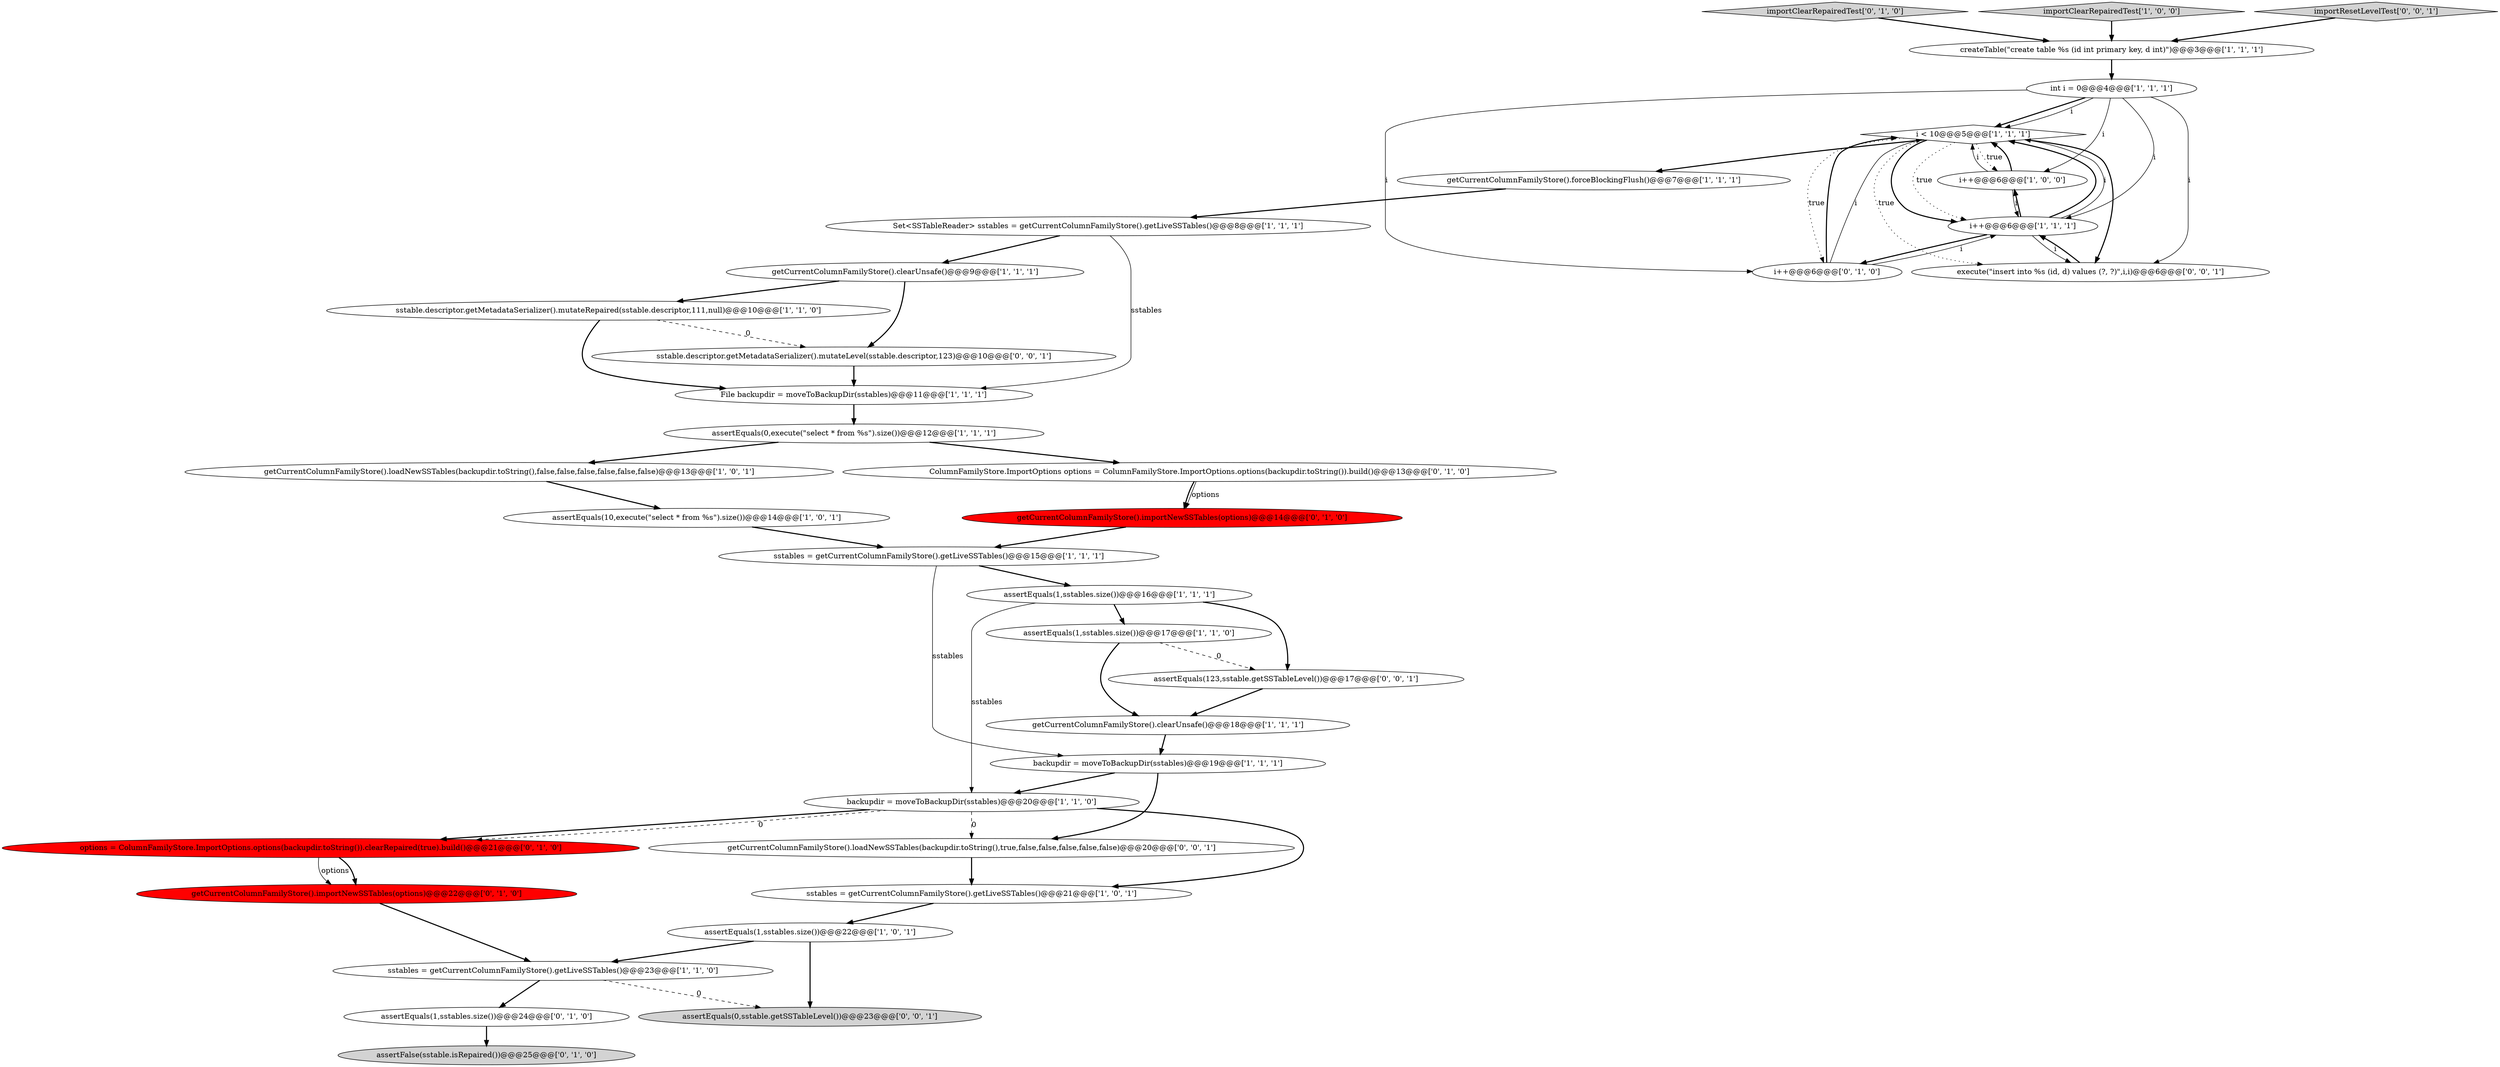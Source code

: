 digraph {
17 [style = filled, label = "sstables = getCurrentColumnFamilyStore().getLiveSSTables()@@@21@@@['1', '0', '1']", fillcolor = white, shape = ellipse image = "AAA0AAABBB1BBB"];
0 [style = filled, label = "i++@@@6@@@['1', '0', '0']", fillcolor = white, shape = ellipse image = "AAA0AAABBB1BBB"];
7 [style = filled, label = "sstables = getCurrentColumnFamilyStore().getLiveSSTables()@@@23@@@['1', '1', '0']", fillcolor = white, shape = ellipse image = "AAA0AAABBB1BBB"];
4 [style = filled, label = "Set<SSTableReader> sstables = getCurrentColumnFamilyStore().getLiveSSTables()@@@8@@@['1', '1', '1']", fillcolor = white, shape = ellipse image = "AAA0AAABBB1BBB"];
32 [style = filled, label = "getCurrentColumnFamilyStore().loadNewSSTables(backupdir.toString(),true,false,false,false,false,false)@@@20@@@['0', '0', '1']", fillcolor = white, shape = ellipse image = "AAA0AAABBB3BBB"];
12 [style = filled, label = "sstable.descriptor.getMetadataSerializer().mutateRepaired(sstable.descriptor,111,null)@@@10@@@['1', '1', '0']", fillcolor = white, shape = ellipse image = "AAA0AAABBB1BBB"];
27 [style = filled, label = "importClearRepairedTest['0', '1', '0']", fillcolor = lightgray, shape = diamond image = "AAA0AAABBB2BBB"];
6 [style = filled, label = "assertEquals(10,execute(\"select * from %s\").size())@@@14@@@['1', '0', '1']", fillcolor = white, shape = ellipse image = "AAA0AAABBB1BBB"];
25 [style = filled, label = "getCurrentColumnFamilyStore().importNewSSTables(options)@@@14@@@['0', '1', '0']", fillcolor = red, shape = ellipse image = "AAA1AAABBB2BBB"];
23 [style = filled, label = "getCurrentColumnFamilyStore().importNewSSTables(options)@@@22@@@['0', '1', '0']", fillcolor = red, shape = ellipse image = "AAA1AAABBB2BBB"];
21 [style = filled, label = "createTable(\"create table %s (id int primary key, d int)\")@@@3@@@['1', '1', '1']", fillcolor = white, shape = ellipse image = "AAA0AAABBB1BBB"];
18 [style = filled, label = "assertEquals(1,sstables.size())@@@17@@@['1', '1', '0']", fillcolor = white, shape = ellipse image = "AAA0AAABBB1BBB"];
36 [style = filled, label = "assertEquals(123,sstable.getSSTableLevel())@@@17@@@['0', '0', '1']", fillcolor = white, shape = ellipse image = "AAA0AAABBB3BBB"];
30 [style = filled, label = "assertEquals(1,sstables.size())@@@24@@@['0', '1', '0']", fillcolor = white, shape = ellipse image = "AAA0AAABBB2BBB"];
13 [style = filled, label = "getCurrentColumnFamilyStore().clearUnsafe()@@@9@@@['1', '1', '1']", fillcolor = white, shape = ellipse image = "AAA0AAABBB1BBB"];
1 [style = filled, label = "getCurrentColumnFamilyStore().clearUnsafe()@@@18@@@['1', '1', '1']", fillcolor = white, shape = ellipse image = "AAA0AAABBB1BBB"];
11 [style = filled, label = "assertEquals(1,sstables.size())@@@16@@@['1', '1', '1']", fillcolor = white, shape = ellipse image = "AAA0AAABBB1BBB"];
29 [style = filled, label = "ColumnFamilyStore.ImportOptions options = ColumnFamilyStore.ImportOptions.options(backupdir.toString()).build()@@@13@@@['0', '1', '0']", fillcolor = white, shape = ellipse image = "AAA0AAABBB2BBB"];
22 [style = filled, label = "backupdir = moveToBackupDir(sstables)@@@20@@@['1', '1', '0']", fillcolor = white, shape = ellipse image = "AAA0AAABBB1BBB"];
9 [style = filled, label = "assertEquals(1,sstables.size())@@@22@@@['1', '0', '1']", fillcolor = white, shape = ellipse image = "AAA0AAABBB1BBB"];
8 [style = filled, label = "File backupdir = moveToBackupDir(sstables)@@@11@@@['1', '1', '1']", fillcolor = white, shape = ellipse image = "AAA0AAABBB1BBB"];
3 [style = filled, label = "getCurrentColumnFamilyStore().forceBlockingFlush()@@@7@@@['1', '1', '1']", fillcolor = white, shape = ellipse image = "AAA0AAABBB1BBB"];
15 [style = filled, label = "sstables = getCurrentColumnFamilyStore().getLiveSSTables()@@@15@@@['1', '1', '1']", fillcolor = white, shape = ellipse image = "AAA0AAABBB1BBB"];
24 [style = filled, label = "i++@@@6@@@['0', '1', '0']", fillcolor = white, shape = ellipse image = "AAA0AAABBB2BBB"];
34 [style = filled, label = "assertEquals(0,sstable.getSSTableLevel())@@@23@@@['0', '0', '1']", fillcolor = lightgray, shape = ellipse image = "AAA0AAABBB3BBB"];
33 [style = filled, label = "sstable.descriptor.getMetadataSerializer().mutateLevel(sstable.descriptor,123)@@@10@@@['0', '0', '1']", fillcolor = white, shape = ellipse image = "AAA0AAABBB3BBB"];
28 [style = filled, label = "options = ColumnFamilyStore.ImportOptions.options(backupdir.toString()).clearRepaired(true).build()@@@21@@@['0', '1', '0']", fillcolor = red, shape = ellipse image = "AAA1AAABBB2BBB"];
2 [style = filled, label = "getCurrentColumnFamilyStore().loadNewSSTables(backupdir.toString(),false,false,false,false,false,false)@@@13@@@['1', '0', '1']", fillcolor = white, shape = ellipse image = "AAA0AAABBB1BBB"];
14 [style = filled, label = "int i = 0@@@4@@@['1', '1', '1']", fillcolor = white, shape = ellipse image = "AAA0AAABBB1BBB"];
5 [style = filled, label = "assertEquals(0,execute(\"select * from %s\").size())@@@12@@@['1', '1', '1']", fillcolor = white, shape = ellipse image = "AAA0AAABBB1BBB"];
20 [style = filled, label = "backupdir = moveToBackupDir(sstables)@@@19@@@['1', '1', '1']", fillcolor = white, shape = ellipse image = "AAA0AAABBB1BBB"];
19 [style = filled, label = "i < 10@@@5@@@['1', '1', '1']", fillcolor = white, shape = diamond image = "AAA0AAABBB1BBB"];
16 [style = filled, label = "i++@@@6@@@['1', '1', '1']", fillcolor = white, shape = ellipse image = "AAA0AAABBB1BBB"];
10 [style = filled, label = "importClearRepairedTest['1', '0', '0']", fillcolor = lightgray, shape = diamond image = "AAA0AAABBB1BBB"];
35 [style = filled, label = "importResetLevelTest['0', '0', '1']", fillcolor = lightgray, shape = diamond image = "AAA0AAABBB3BBB"];
31 [style = filled, label = "execute(\"insert into %s (id, d) values (?, ?)\",i,i)@@@6@@@['0', '0', '1']", fillcolor = white, shape = ellipse image = "AAA0AAABBB3BBB"];
26 [style = filled, label = "assertFalse(sstable.isRepaired())@@@25@@@['0', '1', '0']", fillcolor = lightgray, shape = ellipse image = "AAA0AAABBB2BBB"];
5->29 [style = bold, label=""];
16->0 [style = bold, label=""];
12->33 [style = dashed, label="0"];
24->19 [style = bold, label=""];
7->30 [style = bold, label=""];
31->16 [style = bold, label=""];
0->19 [style = bold, label=""];
2->6 [style = bold, label=""];
19->31 [style = bold, label=""];
16->24 [style = bold, label=""];
17->9 [style = bold, label=""];
15->20 [style = solid, label="sstables"];
4->13 [style = bold, label=""];
30->26 [style = bold, label=""];
16->31 [style = solid, label="i"];
1->20 [style = bold, label=""];
29->25 [style = bold, label=""];
20->32 [style = bold, label=""];
14->19 [style = bold, label=""];
4->8 [style = solid, label="sstables"];
22->28 [style = bold, label=""];
22->32 [style = dashed, label="0"];
10->21 [style = bold, label=""];
19->24 [style = dotted, label="true"];
9->7 [style = bold, label=""];
16->19 [style = bold, label=""];
3->4 [style = bold, label=""];
11->36 [style = bold, label=""];
36->1 [style = bold, label=""];
35->21 [style = bold, label=""];
11->18 [style = bold, label=""];
6->15 [style = bold, label=""];
20->22 [style = bold, label=""];
19->16 [style = bold, label=""];
14->16 [style = solid, label="i"];
5->2 [style = bold, label=""];
29->25 [style = solid, label="options"];
28->23 [style = solid, label="options"];
16->19 [style = solid, label="i"];
13->12 [style = bold, label=""];
15->11 [style = bold, label=""];
8->5 [style = bold, label=""];
18->1 [style = bold, label=""];
14->24 [style = solid, label="i"];
0->16 [style = solid, label="i"];
22->28 [style = dashed, label="0"];
28->23 [style = bold, label=""];
12->8 [style = bold, label=""];
14->19 [style = solid, label="i"];
24->19 [style = solid, label="i"];
19->0 [style = dotted, label="true"];
18->36 [style = dashed, label="0"];
19->16 [style = dotted, label="true"];
25->15 [style = bold, label=""];
22->17 [style = bold, label=""];
14->0 [style = solid, label="i"];
14->31 [style = solid, label="i"];
23->7 [style = bold, label=""];
0->19 [style = solid, label="i"];
11->22 [style = solid, label="sstables"];
13->33 [style = bold, label=""];
27->21 [style = bold, label=""];
33->8 [style = bold, label=""];
19->3 [style = bold, label=""];
32->17 [style = bold, label=""];
19->31 [style = dotted, label="true"];
7->34 [style = dashed, label="0"];
24->16 [style = solid, label="i"];
21->14 [style = bold, label=""];
9->34 [style = bold, label=""];
}
